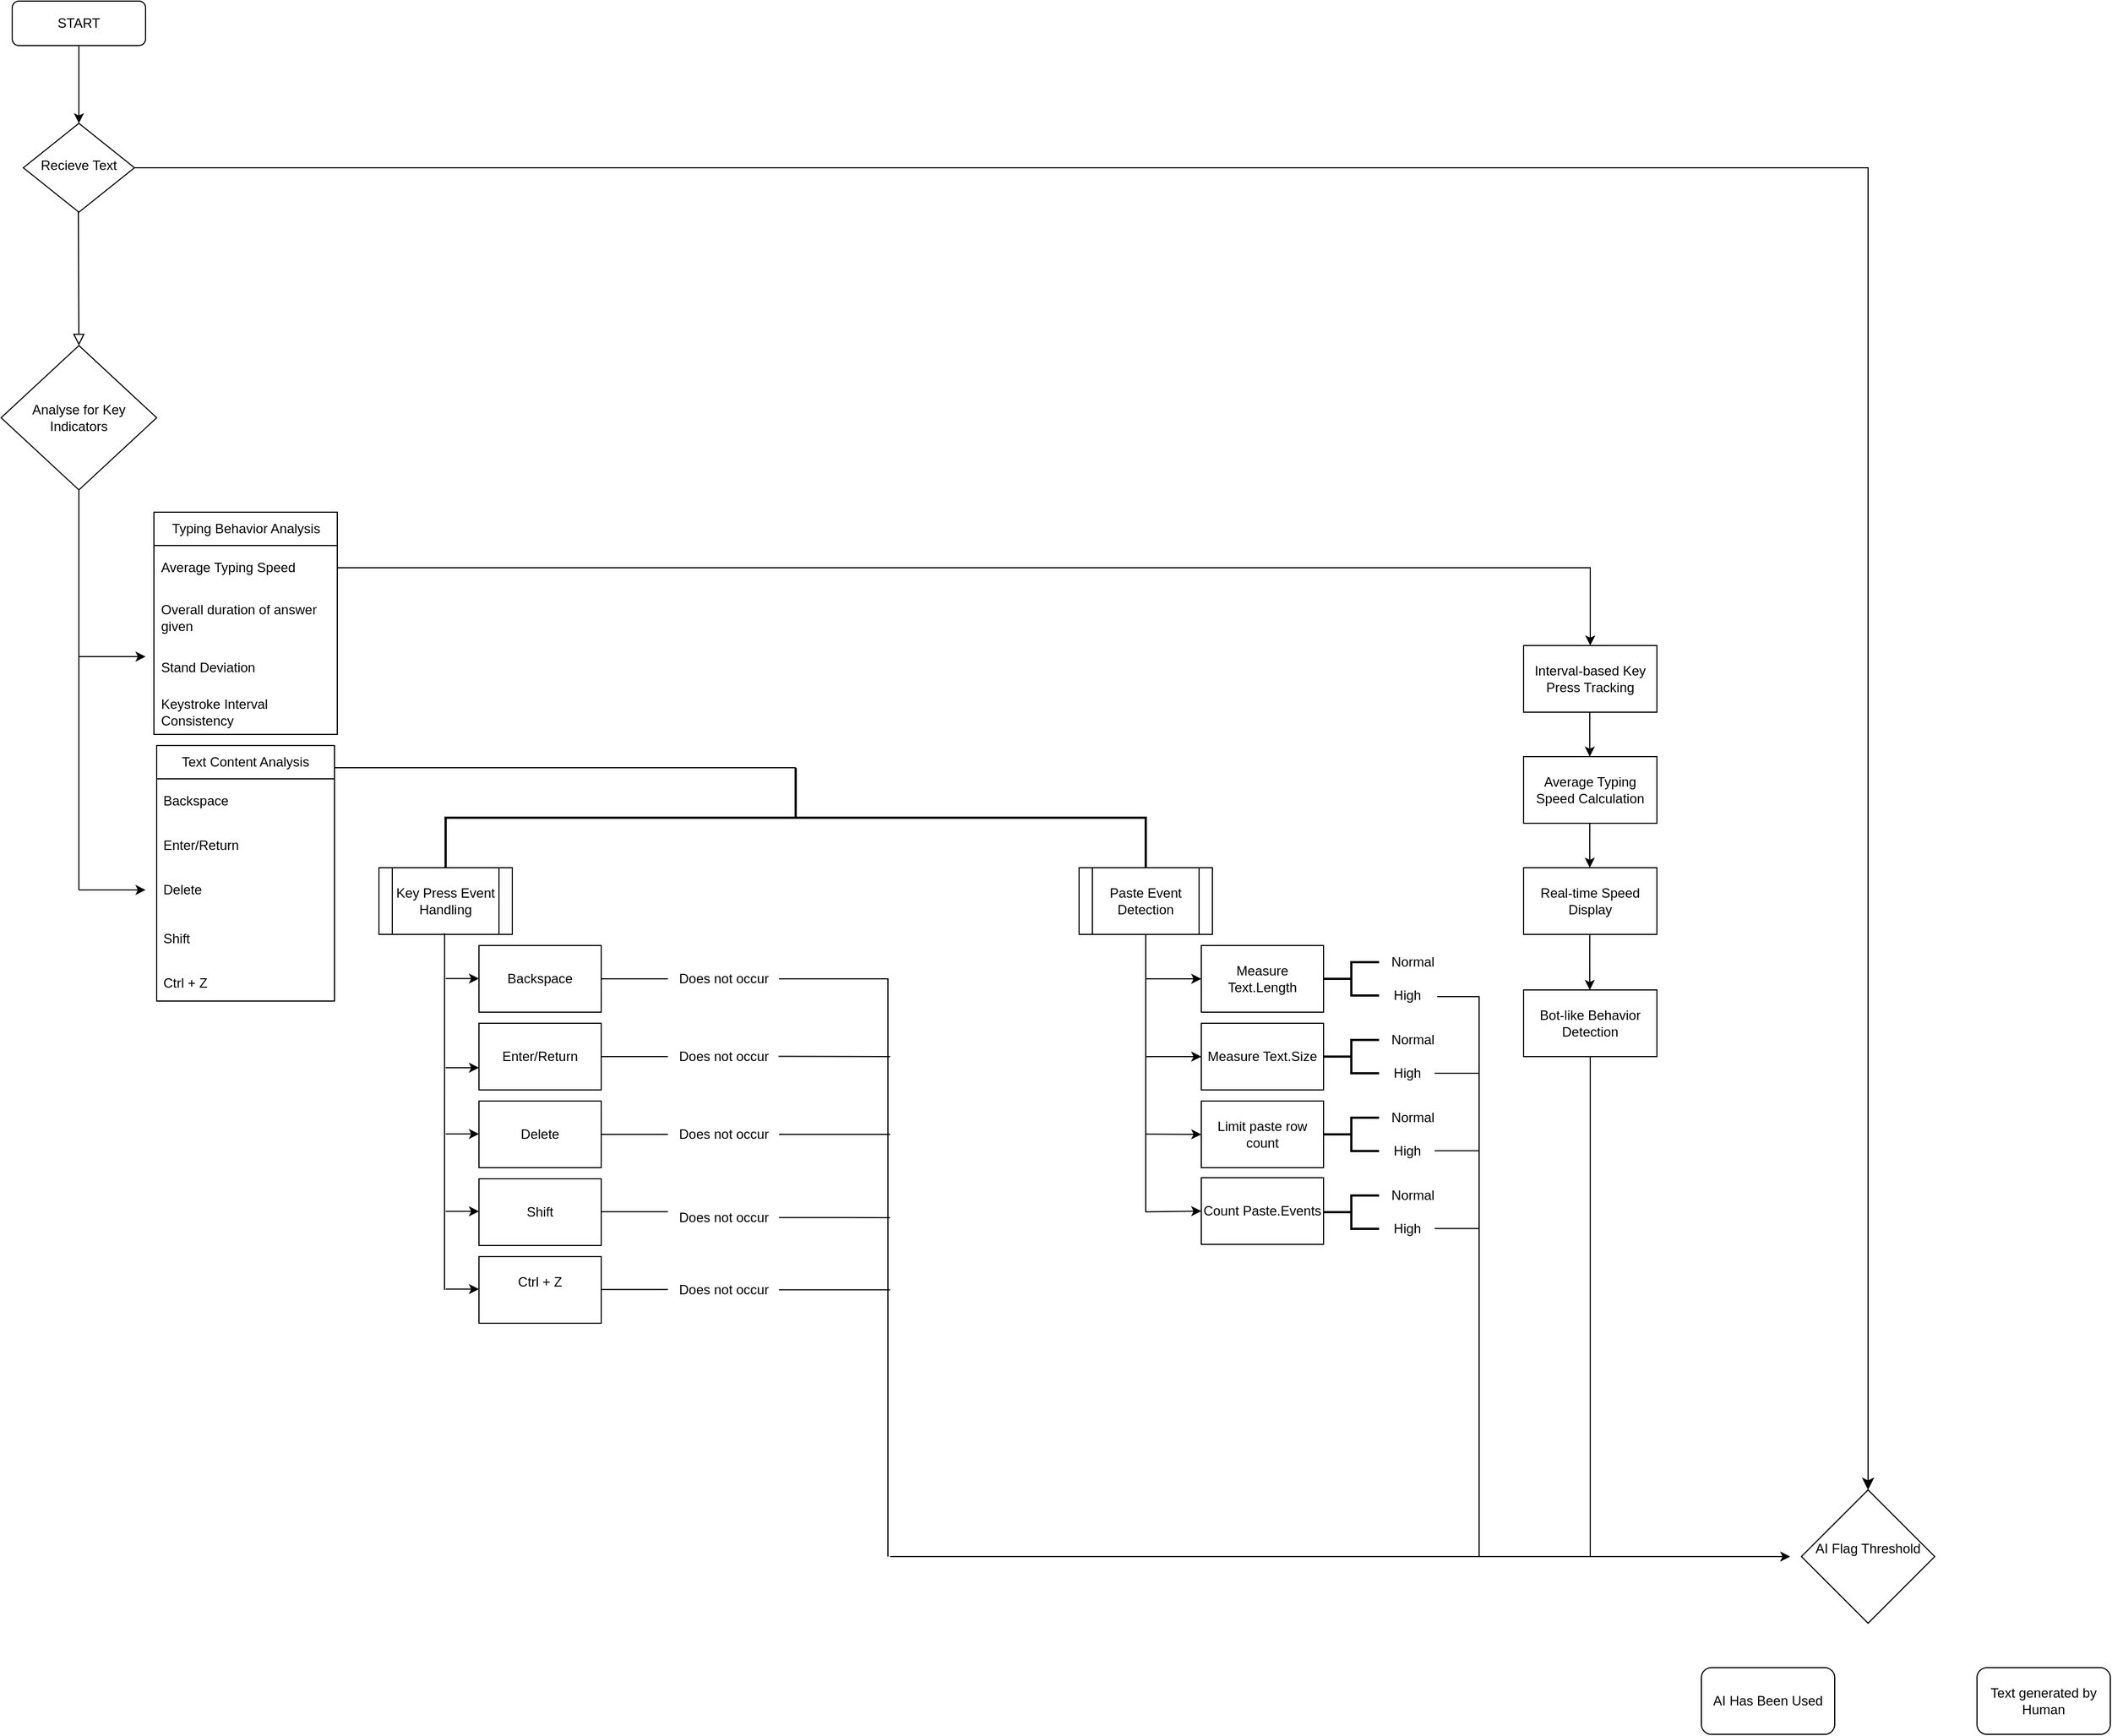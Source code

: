 <mxfile version="24.8.1">
  <diagram id="C5RBs43oDa-KdzZeNtuy" name="Page-1">
    <mxGraphModel dx="1666" dy="757" grid="1" gridSize="10" guides="1" tooltips="1" connect="1" arrows="1" fold="1" page="1" pageScale="1" pageWidth="827" pageHeight="1169" math="0" shadow="0">
      <root>
        <mxCell id="WIyWlLk6GJQsqaUBKTNV-0" />
        <mxCell id="WIyWlLk6GJQsqaUBKTNV-1" parent="WIyWlLk6GJQsqaUBKTNV-0" />
        <mxCell id="WIyWlLk6GJQsqaUBKTNV-2" value="" style="rounded=0;html=1;jettySize=auto;orthogonalLoop=1;fontSize=11;endArrow=block;endFill=0;endSize=8;strokeWidth=1;shadow=0;labelBackgroundColor=none;edgeStyle=orthogonalEdgeStyle;entryX=0.5;entryY=0;entryDx=0;entryDy=0;" parent="WIyWlLk6GJQsqaUBKTNV-1" target="qUJMt_EVvqmMXiAQpJi--38" edge="1">
          <mxGeometry relative="1" as="geometry">
            <mxPoint x="299.5" y="270" as="sourcePoint" />
            <mxPoint x="300" y="310" as="targetPoint" />
          </mxGeometry>
        </mxCell>
        <mxCell id="WIyWlLk6GJQsqaUBKTNV-3" value="START" style="rounded=1;whiteSpace=wrap;html=1;fontSize=12;glass=0;strokeWidth=1;shadow=0;" parent="WIyWlLk6GJQsqaUBKTNV-1" vertex="1">
          <mxGeometry x="240" y="80" width="120" height="40" as="geometry" />
        </mxCell>
        <mxCell id="qUJMt_EVvqmMXiAQpJi--6" value="Text Content Analysis" style="swimlane;fontStyle=0;childLayout=stackLayout;horizontal=1;startSize=30;horizontalStack=0;resizeParent=1;resizeParentMax=0;resizeLast=0;collapsible=1;marginBottom=0;whiteSpace=wrap;html=1;" parent="WIyWlLk6GJQsqaUBKTNV-1" vertex="1">
          <mxGeometry x="370" y="750" width="160" height="230" as="geometry">
            <mxRectangle x="340" y="230" width="140" height="30" as="alternateBounds" />
          </mxGeometry>
        </mxCell>
        <mxCell id="qUJMt_EVvqmMXiAQpJi--7" value="&lt;div&gt;Backspace&lt;/div&gt;" style="text;strokeColor=none;fillColor=none;align=left;verticalAlign=middle;spacingLeft=4;spacingRight=4;overflow=hidden;points=[[0,0.5],[1,0.5]];portConstraint=eastwest;rotatable=0;whiteSpace=wrap;html=1;" parent="qUJMt_EVvqmMXiAQpJi--6" vertex="1">
          <mxGeometry y="30" width="160" height="40" as="geometry" />
        </mxCell>
        <mxCell id="qUJMt_EVvqmMXiAQpJi--8" value="Enter/Return" style="text;strokeColor=none;fillColor=none;align=left;verticalAlign=middle;spacingLeft=4;spacingRight=4;overflow=hidden;points=[[0,0.5],[1,0.5]];portConstraint=eastwest;rotatable=0;whiteSpace=wrap;html=1;" parent="qUJMt_EVvqmMXiAQpJi--6" vertex="1">
          <mxGeometry y="70" width="160" height="40" as="geometry" />
        </mxCell>
        <mxCell id="qUJMt_EVvqmMXiAQpJi--9" value="Delete" style="text;strokeColor=none;fillColor=none;align=left;verticalAlign=middle;spacingLeft=4;spacingRight=4;overflow=hidden;points=[[0,0.5],[1,0.5]];portConstraint=eastwest;rotatable=0;whiteSpace=wrap;html=1;" parent="qUJMt_EVvqmMXiAQpJi--6" vertex="1">
          <mxGeometry y="110" width="160" height="40" as="geometry" />
        </mxCell>
        <mxCell id="qUJMt_EVvqmMXiAQpJi--16" value="&#xa;Shift&#xa;&#xa;" style="text;strokeColor=none;fillColor=none;align=left;verticalAlign=middle;spacingLeft=4;spacingRight=4;overflow=hidden;points=[[0,0.5],[1,0.5]];portConstraint=eastwest;rotatable=0;whiteSpace=wrap;html=1;" parent="qUJMt_EVvqmMXiAQpJi--6" vertex="1">
          <mxGeometry y="150" width="160" height="40" as="geometry" />
        </mxCell>
        <mxCell id="qUJMt_EVvqmMXiAQpJi--17" value="&lt;br&gt;Ctrl + Z&lt;div&gt;&lt;br/&gt;&lt;/div&gt;" style="text;strokeColor=none;fillColor=none;align=left;verticalAlign=middle;spacingLeft=4;spacingRight=4;overflow=hidden;points=[[0,0.5],[1,0.5]];portConstraint=eastwest;rotatable=0;whiteSpace=wrap;html=1;" parent="qUJMt_EVvqmMXiAQpJi--6" vertex="1">
          <mxGeometry y="190" width="160" height="40" as="geometry" />
        </mxCell>
        <mxCell id="qUJMt_EVvqmMXiAQpJi--22" value="Text generated by Human" style="rounded=1;whiteSpace=wrap;html=1;" parent="WIyWlLk6GJQsqaUBKTNV-1" vertex="1">
          <mxGeometry x="2008" y="1580" width="120" height="60" as="geometry" />
        </mxCell>
        <mxCell id="qUJMt_EVvqmMXiAQpJi--24" value="Typing Behavior Analysis" style="swimlane;fontStyle=0;childLayout=stackLayout;horizontal=1;startSize=30;horizontalStack=0;resizeParent=1;resizeParentMax=0;resizeLast=0;collapsible=1;marginBottom=0;whiteSpace=wrap;html=1;" parent="WIyWlLk6GJQsqaUBKTNV-1" vertex="1">
          <mxGeometry x="367.5" y="540" width="165" height="200" as="geometry">
            <mxRectangle x="400" y="360" width="170" height="30" as="alternateBounds" />
          </mxGeometry>
        </mxCell>
        <mxCell id="qUJMt_EVvqmMXiAQpJi--25" value="Average Typing Speed" style="text;strokeColor=none;fillColor=none;align=left;verticalAlign=middle;spacingLeft=4;spacingRight=4;overflow=hidden;points=[[0,0.5],[1,0.5]];portConstraint=eastwest;rotatable=0;whiteSpace=wrap;html=1;" parent="qUJMt_EVvqmMXiAQpJi--24" vertex="1">
          <mxGeometry y="30" width="165" height="40" as="geometry" />
        </mxCell>
        <mxCell id="qUJMt_EVvqmMXiAQpJi--26" value="Overall duration of answer given" style="text;strokeColor=none;fillColor=none;align=left;verticalAlign=middle;spacingLeft=4;spacingRight=4;overflow=hidden;points=[[0,0.5],[1,0.5]];portConstraint=eastwest;rotatable=0;whiteSpace=wrap;html=1;" parent="qUJMt_EVvqmMXiAQpJi--24" vertex="1">
          <mxGeometry y="70" width="165" height="50" as="geometry" />
        </mxCell>
        <mxCell id="qUJMt_EVvqmMXiAQpJi--46" value="Stand Deviation" style="text;strokeColor=none;fillColor=none;align=left;verticalAlign=middle;spacingLeft=4;spacingRight=4;overflow=hidden;points=[[0,0.5],[1,0.5]];portConstraint=eastwest;rotatable=0;whiteSpace=wrap;html=1;" parent="qUJMt_EVvqmMXiAQpJi--24" vertex="1">
          <mxGeometry y="120" width="165" height="40" as="geometry" />
        </mxCell>
        <mxCell id="qUJMt_EVvqmMXiAQpJi--27" value="Keystroke Interval Consistency" style="text;strokeColor=none;fillColor=none;align=left;verticalAlign=middle;spacingLeft=4;spacingRight=4;overflow=hidden;points=[[0,0.5],[1,0.5]];portConstraint=eastwest;rotatable=0;whiteSpace=wrap;html=1;" parent="qUJMt_EVvqmMXiAQpJi--24" vertex="1">
          <mxGeometry y="160" width="165" height="40" as="geometry" />
        </mxCell>
        <mxCell id="qUJMt_EVvqmMXiAQpJi--36" value="Recieve Text" style="rhombus;whiteSpace=wrap;html=1;shadow=0;fontFamily=Helvetica;fontSize=12;align=center;strokeWidth=1;spacing=6;spacingTop=-4;" parent="WIyWlLk6GJQsqaUBKTNV-1" vertex="1">
          <mxGeometry x="250" y="190" width="100" height="80" as="geometry" />
        </mxCell>
        <mxCell id="qUJMt_EVvqmMXiAQpJi--37" value="" style="endArrow=classic;html=1;rounded=0;entryX=0.5;entryY=0;entryDx=0;entryDy=0;" parent="WIyWlLk6GJQsqaUBKTNV-1" target="qUJMt_EVvqmMXiAQpJi--36" edge="1">
          <mxGeometry width="50" height="50" relative="1" as="geometry">
            <mxPoint x="300" y="120" as="sourcePoint" />
            <mxPoint x="300" y="150" as="targetPoint" />
          </mxGeometry>
        </mxCell>
        <mxCell id="qUJMt_EVvqmMXiAQpJi--38" value="Analyse for Key Indicators" style="rhombus;whiteSpace=wrap;html=1;" parent="WIyWlLk6GJQsqaUBKTNV-1" vertex="1">
          <mxGeometry x="230" y="390" width="140" height="130" as="geometry" />
        </mxCell>
        <mxCell id="qUJMt_EVvqmMXiAQpJi--43" value="AI Flag Threshold&lt;div&gt;&lt;br&gt;&lt;/div&gt;" style="rhombus;whiteSpace=wrap;html=1;" parent="WIyWlLk6GJQsqaUBKTNV-1" vertex="1">
          <mxGeometry x="1850" y="1420" width="120" height="120" as="geometry" />
        </mxCell>
        <mxCell id="qUJMt_EVvqmMXiAQpJi--47" value="" style="endArrow=none;html=1;rounded=0;" parent="WIyWlLk6GJQsqaUBKTNV-1" edge="1">
          <mxGeometry width="50" height="50" relative="1" as="geometry">
            <mxPoint x="300" y="880" as="sourcePoint" />
            <mxPoint x="300" y="520" as="targetPoint" />
          </mxGeometry>
        </mxCell>
        <mxCell id="qUJMt_EVvqmMXiAQpJi--48" value="" style="endArrow=classic;html=1;rounded=0;" parent="WIyWlLk6GJQsqaUBKTNV-1" edge="1">
          <mxGeometry width="50" height="50" relative="1" as="geometry">
            <mxPoint x="300" y="880" as="sourcePoint" />
            <mxPoint x="360" y="880" as="targetPoint" />
          </mxGeometry>
        </mxCell>
        <mxCell id="qUJMt_EVvqmMXiAQpJi--49" value="" style="endArrow=classic;html=1;rounded=0;" parent="WIyWlLk6GJQsqaUBKTNV-1" edge="1">
          <mxGeometry width="50" height="50" relative="1" as="geometry">
            <mxPoint x="300" y="670" as="sourcePoint" />
            <mxPoint x="360" y="670" as="targetPoint" />
          </mxGeometry>
        </mxCell>
        <mxCell id="qUJMt_EVvqmMXiAQpJi--50" value="" style="endArrow=classic;html=1;rounded=0;exitX=1;exitY=0.5;exitDx=0;exitDy=0;" parent="WIyWlLk6GJQsqaUBKTNV-1" source="qUJMt_EVvqmMXiAQpJi--25" edge="1">
          <mxGeometry width="50" height="50" relative="1" as="geometry">
            <mxPoint x="570" y="590" as="sourcePoint" />
            <mxPoint x="1660" y="660" as="targetPoint" />
            <Array as="points">
              <mxPoint x="1660" y="590" />
            </Array>
          </mxGeometry>
        </mxCell>
        <mxCell id="qUJMt_EVvqmMXiAQpJi--52" value="Interval-based Key Press Tracking" style="rounded=0;whiteSpace=wrap;html=1;" parent="WIyWlLk6GJQsqaUBKTNV-1" vertex="1">
          <mxGeometry x="1600" y="660" width="120" height="60" as="geometry" />
        </mxCell>
        <mxCell id="qUJMt_EVvqmMXiAQpJi--53" value="" style="endArrow=classic;html=1;rounded=0;" parent="WIyWlLk6GJQsqaUBKTNV-1" edge="1">
          <mxGeometry width="50" height="50" relative="1" as="geometry">
            <mxPoint x="1659.58" y="720" as="sourcePoint" />
            <mxPoint x="1659.58" y="760" as="targetPoint" />
          </mxGeometry>
        </mxCell>
        <mxCell id="qUJMt_EVvqmMXiAQpJi--54" value="Average Typing Speed Calculation" style="rounded=0;whiteSpace=wrap;html=1;" parent="WIyWlLk6GJQsqaUBKTNV-1" vertex="1">
          <mxGeometry x="1600" y="760" width="120" height="60" as="geometry" />
        </mxCell>
        <mxCell id="qUJMt_EVvqmMXiAQpJi--56" value="" style="endArrow=classic;html=1;rounded=0;" parent="WIyWlLk6GJQsqaUBKTNV-1" edge="1">
          <mxGeometry width="50" height="50" relative="1" as="geometry">
            <mxPoint x="1659.58" y="820" as="sourcePoint" />
            <mxPoint x="1659.58" y="860" as="targetPoint" />
          </mxGeometry>
        </mxCell>
        <mxCell id="qUJMt_EVvqmMXiAQpJi--57" value="Real-time Speed Display" style="rounded=0;whiteSpace=wrap;html=1;" parent="WIyWlLk6GJQsqaUBKTNV-1" vertex="1">
          <mxGeometry x="1600" y="860" width="120" height="60" as="geometry" />
        </mxCell>
        <mxCell id="qUJMt_EVvqmMXiAQpJi--61" value="" style="endArrow=classic;html=1;rounded=0;" parent="WIyWlLk6GJQsqaUBKTNV-1" edge="1">
          <mxGeometry width="50" height="50" relative="1" as="geometry">
            <mxPoint x="1659.58" y="920" as="sourcePoint" />
            <mxPoint x="1659.58" y="970" as="targetPoint" />
          </mxGeometry>
        </mxCell>
        <mxCell id="qUJMt_EVvqmMXiAQpJi--62" value="Bot-like Behavior Detection" style="rounded=0;whiteSpace=wrap;html=1;" parent="WIyWlLk6GJQsqaUBKTNV-1" vertex="1">
          <mxGeometry x="1600" y="970" width="120" height="60" as="geometry" />
        </mxCell>
        <mxCell id="qUJMt_EVvqmMXiAQpJi--67" value="" style="strokeWidth=2;html=1;shape=mxgraph.flowchart.annotation_2;align=left;labelPosition=right;pointerEvents=1;direction=south;" parent="WIyWlLk6GJQsqaUBKTNV-1" vertex="1">
          <mxGeometry x="630" y="770" width="630" height="90" as="geometry" />
        </mxCell>
        <mxCell id="qUJMt_EVvqmMXiAQpJi--68" value="" style="endArrow=none;html=1;rounded=0;entryX=0;entryY=0.5;entryDx=0;entryDy=0;entryPerimeter=0;" parent="WIyWlLk6GJQsqaUBKTNV-1" target="qUJMt_EVvqmMXiAQpJi--67" edge="1">
          <mxGeometry width="50" height="50" relative="1" as="geometry">
            <mxPoint x="530" y="770" as="sourcePoint" />
            <mxPoint x="800" y="770" as="targetPoint" />
            <Array as="points" />
          </mxGeometry>
        </mxCell>
        <mxCell id="qUJMt_EVvqmMXiAQpJi--79" value="Paste Event Detection" style="shape=process;whiteSpace=wrap;html=1;backgroundOutline=1;" parent="WIyWlLk6GJQsqaUBKTNV-1" vertex="1">
          <mxGeometry x="1200" y="860" width="120" height="60" as="geometry" />
        </mxCell>
        <mxCell id="qUJMt_EVvqmMXiAQpJi--80" value="Key Press Event Handling" style="shape=process;whiteSpace=wrap;html=1;backgroundOutline=1;" parent="WIyWlLk6GJQsqaUBKTNV-1" vertex="1">
          <mxGeometry x="570" y="860" width="120" height="60" as="geometry" />
        </mxCell>
        <mxCell id="qUJMt_EVvqmMXiAQpJi--90" value="" style="endArrow=none;html=1;rounded=0;" parent="WIyWlLk6GJQsqaUBKTNV-1" edge="1">
          <mxGeometry width="50" height="50" relative="1" as="geometry">
            <mxPoint x="1260" y="1170" as="sourcePoint" />
            <mxPoint x="1260" y="920" as="targetPoint" />
          </mxGeometry>
        </mxCell>
        <mxCell id="qUJMt_EVvqmMXiAQpJi--91" value="" style="endArrow=classic;html=1;rounded=0;entryX=0;entryY=0.5;entryDx=0;entryDy=0;" parent="WIyWlLk6GJQsqaUBKTNV-1" target="qUJMt_EVvqmMXiAQpJi--101" edge="1">
          <mxGeometry width="50" height="50" relative="1" as="geometry">
            <mxPoint x="1260" y="960" as="sourcePoint" />
            <mxPoint x="1290" y="960.0" as="targetPoint" />
          </mxGeometry>
        </mxCell>
        <mxCell id="qUJMt_EVvqmMXiAQpJi--92" value="" style="endArrow=classic;html=1;rounded=0;entryX=0;entryY=0.5;entryDx=0;entryDy=0;" parent="WIyWlLk6GJQsqaUBKTNV-1" target="qUJMt_EVvqmMXiAQpJi--102" edge="1">
          <mxGeometry width="50" height="50" relative="1" as="geometry">
            <mxPoint x="1260" y="1030" as="sourcePoint" />
            <mxPoint x="1290" y="1030" as="targetPoint" />
          </mxGeometry>
        </mxCell>
        <mxCell id="qUJMt_EVvqmMXiAQpJi--94" value="" style="endArrow=classic;html=1;rounded=0;entryX=0;entryY=0.5;entryDx=0;entryDy=0;" parent="WIyWlLk6GJQsqaUBKTNV-1" target="qUJMt_EVvqmMXiAQpJi--104" edge="1">
          <mxGeometry width="50" height="50" relative="1" as="geometry">
            <mxPoint x="1260" y="1169.69" as="sourcePoint" />
            <mxPoint x="1290" y="1169.69" as="targetPoint" />
          </mxGeometry>
        </mxCell>
        <mxCell id="qUJMt_EVvqmMXiAQpJi--101" value="Measure Text.Length" style="rounded=0;whiteSpace=wrap;html=1;" parent="WIyWlLk6GJQsqaUBKTNV-1" vertex="1">
          <mxGeometry x="1310" y="930" width="110" height="60" as="geometry" />
        </mxCell>
        <mxCell id="qUJMt_EVvqmMXiAQpJi--102" value="Measure Text.Size" style="rounded=0;whiteSpace=wrap;html=1;" parent="WIyWlLk6GJQsqaUBKTNV-1" vertex="1">
          <mxGeometry x="1310" y="1000" width="110" height="60" as="geometry" />
        </mxCell>
        <mxCell id="qUJMt_EVvqmMXiAQpJi--103" value="Limit paste row count" style="rounded=0;whiteSpace=wrap;html=1;" parent="WIyWlLk6GJQsqaUBKTNV-1" vertex="1">
          <mxGeometry x="1310" y="1070" width="110" height="60" as="geometry" />
        </mxCell>
        <mxCell id="qUJMt_EVvqmMXiAQpJi--104" value="Count Paste.Events" style="rounded=0;whiteSpace=wrap;html=1;" parent="WIyWlLk6GJQsqaUBKTNV-1" vertex="1">
          <mxGeometry x="1310" y="1139" width="110" height="60" as="geometry" />
        </mxCell>
        <mxCell id="qUJMt_EVvqmMXiAQpJi--106" value="&lt;span style=&quot;text-align: left;&quot;&gt;Enter/Return&lt;/span&gt;" style="rounded=0;whiteSpace=wrap;html=1;" parent="WIyWlLk6GJQsqaUBKTNV-1" vertex="1">
          <mxGeometry x="660" y="1000" width="110" height="60" as="geometry" />
        </mxCell>
        <mxCell id="qUJMt_EVvqmMXiAQpJi--107" value="&lt;span style=&quot;text-align: left;&quot;&gt;Backspace&lt;/span&gt;" style="rounded=0;whiteSpace=wrap;html=1;" parent="WIyWlLk6GJQsqaUBKTNV-1" vertex="1">
          <mxGeometry x="660" y="930" width="110" height="60" as="geometry" />
        </mxCell>
        <mxCell id="qUJMt_EVvqmMXiAQpJi--108" value="&lt;span style=&quot;text-align: left;&quot;&gt;Shift&lt;/span&gt;" style="rounded=0;whiteSpace=wrap;html=1;" parent="WIyWlLk6GJQsqaUBKTNV-1" vertex="1">
          <mxGeometry x="660" y="1140" width="110" height="60" as="geometry" />
        </mxCell>
        <mxCell id="qUJMt_EVvqmMXiAQpJi--109" value="&lt;span style=&quot;text-align: left;&quot;&gt;Delete&lt;/span&gt;" style="rounded=0;whiteSpace=wrap;html=1;" parent="WIyWlLk6GJQsqaUBKTNV-1" vertex="1">
          <mxGeometry x="660" y="1070" width="110" height="60" as="geometry" />
        </mxCell>
        <mxCell id="qUJMt_EVvqmMXiAQpJi--110" value="" style="endArrow=classic;html=1;rounded=0;entryX=0;entryY=0.5;entryDx=0;entryDy=0;" parent="WIyWlLk6GJQsqaUBKTNV-1" edge="1">
          <mxGeometry width="50" height="50" relative="1" as="geometry">
            <mxPoint x="630" y="959.75" as="sourcePoint" />
            <mxPoint x="660" y="959.75" as="targetPoint" />
          </mxGeometry>
        </mxCell>
        <mxCell id="qUJMt_EVvqmMXiAQpJi--111" value="Ctrl + Z&lt;div&gt;&lt;br style=&quot;text-align: left;&quot;&gt;&lt;/div&gt;" style="rounded=0;whiteSpace=wrap;html=1;" parent="WIyWlLk6GJQsqaUBKTNV-1" vertex="1">
          <mxGeometry x="660" y="1210" width="110" height="60" as="geometry" />
        </mxCell>
        <mxCell id="qUJMt_EVvqmMXiAQpJi--113" value="" style="strokeWidth=2;html=1;shape=mxgraph.flowchart.annotation_2;align=left;labelPosition=right;pointerEvents=1;" parent="WIyWlLk6GJQsqaUBKTNV-1" vertex="1">
          <mxGeometry x="1420" y="945" width="50" height="30" as="geometry" />
        </mxCell>
        <mxCell id="qUJMt_EVvqmMXiAQpJi--115" value="Normal" style="text;html=1;align=center;verticalAlign=middle;resizable=0;points=[];autosize=1;strokeColor=none;fillColor=none;" parent="WIyWlLk6GJQsqaUBKTNV-1" vertex="1">
          <mxGeometry x="1470" y="930" width="60" height="30" as="geometry" />
        </mxCell>
        <mxCell id="qUJMt_EVvqmMXiAQpJi--117" value="" style="endArrow=none;html=1;rounded=0;exitX=1.044;exitY=0.535;exitDx=0;exitDy=0;exitPerimeter=0;" parent="WIyWlLk6GJQsqaUBKTNV-1" source="qUJMt_EVvqmMXiAQpJi--128" edge="1">
          <mxGeometry width="50" height="50" relative="1" as="geometry">
            <mxPoint x="1510" y="976.25" as="sourcePoint" />
            <mxPoint x="1560" y="1480" as="targetPoint" />
            <Array as="points">
              <mxPoint x="1560" y="976" />
            </Array>
          </mxGeometry>
        </mxCell>
        <mxCell id="qUJMt_EVvqmMXiAQpJi--128" value="High" style="text;html=1;align=center;verticalAlign=middle;resizable=0;points=[];autosize=1;strokeColor=none;fillColor=none;" parent="WIyWlLk6GJQsqaUBKTNV-1" vertex="1">
          <mxGeometry x="1470" y="960" width="50" height="30" as="geometry" />
        </mxCell>
        <mxCell id="qUJMt_EVvqmMXiAQpJi--133" value="" style="endArrow=none;html=1;rounded=0;" parent="WIyWlLk6GJQsqaUBKTNV-1" edge="1">
          <mxGeometry width="50" height="50" relative="1" as="geometry">
            <mxPoint x="629" y="1240" as="sourcePoint" />
            <mxPoint x="629.09" y="919" as="targetPoint" />
          </mxGeometry>
        </mxCell>
        <mxCell id="qUJMt_EVvqmMXiAQpJi--134" value="" style="endArrow=classic;html=1;rounded=0;entryX=0;entryY=0.5;entryDx=0;entryDy=0;" parent="WIyWlLk6GJQsqaUBKTNV-1" edge="1">
          <mxGeometry width="50" height="50" relative="1" as="geometry">
            <mxPoint x="630" y="1239.26" as="sourcePoint" />
            <mxPoint x="660" y="1239.26" as="targetPoint" />
          </mxGeometry>
        </mxCell>
        <mxCell id="qUJMt_EVvqmMXiAQpJi--135" value="" style="endArrow=classic;html=1;rounded=0;entryX=0;entryY=0.5;entryDx=0;entryDy=0;" parent="WIyWlLk6GJQsqaUBKTNV-1" edge="1">
          <mxGeometry width="50" height="50" relative="1" as="geometry">
            <mxPoint x="630" y="1169.26" as="sourcePoint" />
            <mxPoint x="660" y="1169.26" as="targetPoint" />
          </mxGeometry>
        </mxCell>
        <mxCell id="qUJMt_EVvqmMXiAQpJi--136" value="" style="endArrow=classic;html=1;rounded=0;entryX=0;entryY=0.5;entryDx=0;entryDy=0;" parent="WIyWlLk6GJQsqaUBKTNV-1" edge="1">
          <mxGeometry width="50" height="50" relative="1" as="geometry">
            <mxPoint x="630" y="1040" as="sourcePoint" />
            <mxPoint x="660" y="1040.0" as="targetPoint" />
          </mxGeometry>
        </mxCell>
        <mxCell id="qUJMt_EVvqmMXiAQpJi--139" value="" style="endArrow=classic;html=1;rounded=0;entryX=0;entryY=0.5;entryDx=0;entryDy=0;" parent="WIyWlLk6GJQsqaUBKTNV-1" edge="1">
          <mxGeometry width="50" height="50" relative="1" as="geometry">
            <mxPoint x="630" y="1099.63" as="sourcePoint" />
            <mxPoint x="660" y="1099.63" as="targetPoint" />
          </mxGeometry>
        </mxCell>
        <mxCell id="qUJMt_EVvqmMXiAQpJi--141" value="" style="endArrow=classic;html=1;rounded=0;entryX=0;entryY=0.5;entryDx=0;entryDy=0;" parent="WIyWlLk6GJQsqaUBKTNV-1" target="qUJMt_EVvqmMXiAQpJi--103" edge="1">
          <mxGeometry width="50" height="50" relative="1" as="geometry">
            <mxPoint x="1260" y="1099.69" as="sourcePoint" />
            <mxPoint x="1300" y="1100" as="targetPoint" />
          </mxGeometry>
        </mxCell>
        <mxCell id="qUJMt_EVvqmMXiAQpJi--142" value="" style="strokeWidth=2;html=1;shape=mxgraph.flowchart.annotation_2;align=left;labelPosition=right;pointerEvents=1;" parent="WIyWlLk6GJQsqaUBKTNV-1" vertex="1">
          <mxGeometry x="1420" y="1015" width="50" height="30" as="geometry" />
        </mxCell>
        <mxCell id="qUJMt_EVvqmMXiAQpJi--143" value="" style="strokeWidth=2;html=1;shape=mxgraph.flowchart.annotation_2;align=left;labelPosition=right;pointerEvents=1;" parent="WIyWlLk6GJQsqaUBKTNV-1" vertex="1">
          <mxGeometry x="1420" y="1085" width="50" height="30" as="geometry" />
        </mxCell>
        <mxCell id="qUJMt_EVvqmMXiAQpJi--144" value="" style="strokeWidth=2;html=1;shape=mxgraph.flowchart.annotation_2;align=left;labelPosition=right;pointerEvents=1;" parent="WIyWlLk6GJQsqaUBKTNV-1" vertex="1">
          <mxGeometry x="1420" y="1155" width="50" height="30" as="geometry" />
        </mxCell>
        <mxCell id="qUJMt_EVvqmMXiAQpJi--145" value="Normal" style="text;html=1;align=center;verticalAlign=middle;resizable=0;points=[];autosize=1;strokeColor=none;fillColor=none;" parent="WIyWlLk6GJQsqaUBKTNV-1" vertex="1">
          <mxGeometry x="1470" y="1140" width="60" height="30" as="geometry" />
        </mxCell>
        <mxCell id="qUJMt_EVvqmMXiAQpJi--146" value="Normal" style="text;html=1;align=center;verticalAlign=middle;resizable=0;points=[];autosize=1;strokeColor=none;fillColor=none;" parent="WIyWlLk6GJQsqaUBKTNV-1" vertex="1">
          <mxGeometry x="1470" y="1070" width="60" height="30" as="geometry" />
        </mxCell>
        <mxCell id="qUJMt_EVvqmMXiAQpJi--147" value="Normal" style="text;html=1;align=center;verticalAlign=middle;resizable=0;points=[];autosize=1;strokeColor=none;fillColor=none;" parent="WIyWlLk6GJQsqaUBKTNV-1" vertex="1">
          <mxGeometry x="1470" y="1000" width="60" height="30" as="geometry" />
        </mxCell>
        <mxCell id="qUJMt_EVvqmMXiAQpJi--148" value="High" style="text;html=1;align=center;verticalAlign=middle;resizable=0;points=[];autosize=1;strokeColor=none;fillColor=none;" parent="WIyWlLk6GJQsqaUBKTNV-1" vertex="1">
          <mxGeometry x="1470" y="1030" width="50" height="30" as="geometry" />
        </mxCell>
        <mxCell id="qUJMt_EVvqmMXiAQpJi--149" value="High" style="text;html=1;align=center;verticalAlign=middle;resizable=0;points=[];autosize=1;strokeColor=none;fillColor=none;" parent="WIyWlLk6GJQsqaUBKTNV-1" vertex="1">
          <mxGeometry x="1470" y="1100" width="50" height="30" as="geometry" />
        </mxCell>
        <mxCell id="qUJMt_EVvqmMXiAQpJi--150" value="High" style="text;html=1;align=center;verticalAlign=middle;resizable=0;points=[];autosize=1;strokeColor=none;fillColor=none;" parent="WIyWlLk6GJQsqaUBKTNV-1" vertex="1">
          <mxGeometry x="1470" y="1170" width="50" height="30" as="geometry" />
        </mxCell>
        <mxCell id="qUJMt_EVvqmMXiAQpJi--152" value="" style="endArrow=none;html=1;rounded=0;" parent="WIyWlLk6GJQsqaUBKTNV-1" edge="1">
          <mxGeometry width="50" height="50" relative="1" as="geometry">
            <mxPoint x="1520" y="1045" as="sourcePoint" />
            <mxPoint x="1560" y="1045" as="targetPoint" />
          </mxGeometry>
        </mxCell>
        <mxCell id="qUJMt_EVvqmMXiAQpJi--153" value="" style="endArrow=none;html=1;rounded=0;" parent="WIyWlLk6GJQsqaUBKTNV-1" edge="1">
          <mxGeometry width="50" height="50" relative="1" as="geometry">
            <mxPoint x="1520" y="1114.79" as="sourcePoint" />
            <mxPoint x="1560" y="1114.79" as="targetPoint" />
          </mxGeometry>
        </mxCell>
        <mxCell id="qUJMt_EVvqmMXiAQpJi--154" value="" style="endArrow=none;html=1;rounded=0;" parent="WIyWlLk6GJQsqaUBKTNV-1" edge="1">
          <mxGeometry width="50" height="50" relative="1" as="geometry">
            <mxPoint x="1520" y="1184.79" as="sourcePoint" />
            <mxPoint x="1560" y="1184.79" as="targetPoint" />
          </mxGeometry>
        </mxCell>
        <mxCell id="qUJMt_EVvqmMXiAQpJi--157" value="" style="endArrow=none;html=1;rounded=0;" parent="WIyWlLk6GJQsqaUBKTNV-1" edge="1">
          <mxGeometry width="50" height="50" relative="1" as="geometry">
            <mxPoint x="770" y="960" as="sourcePoint" />
            <mxPoint x="830" y="960" as="targetPoint" />
          </mxGeometry>
        </mxCell>
        <mxCell id="qUJMt_EVvqmMXiAQpJi--158" value="Does not occur" style="text;html=1;align=center;verticalAlign=middle;resizable=0;points=[];autosize=1;strokeColor=none;fillColor=none;" parent="WIyWlLk6GJQsqaUBKTNV-1" vertex="1">
          <mxGeometry x="830" y="945" width="100" height="30" as="geometry" />
        </mxCell>
        <mxCell id="qUJMt_EVvqmMXiAQpJi--160" value="" style="endArrow=none;html=1;rounded=0;" parent="WIyWlLk6GJQsqaUBKTNV-1" edge="1">
          <mxGeometry width="50" height="50" relative="1" as="geometry">
            <mxPoint x="770" y="1030" as="sourcePoint" />
            <mxPoint x="830" y="1030" as="targetPoint" />
          </mxGeometry>
        </mxCell>
        <mxCell id="qUJMt_EVvqmMXiAQpJi--161" value="" style="endArrow=none;html=1;rounded=0;" parent="WIyWlLk6GJQsqaUBKTNV-1" edge="1">
          <mxGeometry width="50" height="50" relative="1" as="geometry">
            <mxPoint x="770" y="1169.64" as="sourcePoint" />
            <mxPoint x="830" y="1169.64" as="targetPoint" />
          </mxGeometry>
        </mxCell>
        <mxCell id="qUJMt_EVvqmMXiAQpJi--162" value="" style="endArrow=none;html=1;rounded=0;" parent="WIyWlLk6GJQsqaUBKTNV-1" edge="1">
          <mxGeometry width="50" height="50" relative="1" as="geometry">
            <mxPoint x="770" y="1239.64" as="sourcePoint" />
            <mxPoint x="830" y="1239.64" as="targetPoint" />
          </mxGeometry>
        </mxCell>
        <mxCell id="qUJMt_EVvqmMXiAQpJi--163" value="" style="endArrow=none;html=1;rounded=0;" parent="WIyWlLk6GJQsqaUBKTNV-1" edge="1">
          <mxGeometry width="50" height="50" relative="1" as="geometry">
            <mxPoint x="770" y="1100" as="sourcePoint" />
            <mxPoint x="830" y="1100" as="targetPoint" />
          </mxGeometry>
        </mxCell>
        <mxCell id="qUJMt_EVvqmMXiAQpJi--164" value="Does not occur" style="text;html=1;align=center;verticalAlign=middle;resizable=0;points=[];autosize=1;strokeColor=none;fillColor=none;" parent="WIyWlLk6GJQsqaUBKTNV-1" vertex="1">
          <mxGeometry x="830" y="1085" width="100" height="30" as="geometry" />
        </mxCell>
        <mxCell id="qUJMt_EVvqmMXiAQpJi--165" value="Does not occur" style="text;html=1;align=center;verticalAlign=middle;resizable=0;points=[];autosize=1;strokeColor=none;fillColor=none;" parent="WIyWlLk6GJQsqaUBKTNV-1" vertex="1">
          <mxGeometry x="830" y="1225" width="100" height="30" as="geometry" />
        </mxCell>
        <mxCell id="qUJMt_EVvqmMXiAQpJi--166" value="Does not occur" style="text;html=1;align=center;verticalAlign=middle;resizable=0;points=[];autosize=1;strokeColor=none;fillColor=none;" parent="WIyWlLk6GJQsqaUBKTNV-1" vertex="1">
          <mxGeometry x="830" y="1160" width="100" height="30" as="geometry" />
        </mxCell>
        <mxCell id="qUJMt_EVvqmMXiAQpJi--167" value="Does not occur" style="text;html=1;align=center;verticalAlign=middle;resizable=0;points=[];autosize=1;strokeColor=none;fillColor=none;" parent="WIyWlLk6GJQsqaUBKTNV-1" vertex="1">
          <mxGeometry x="830" y="1015" width="100" height="30" as="geometry" />
        </mxCell>
        <mxCell id="qUJMt_EVvqmMXiAQpJi--168" value="" style="endArrow=none;html=1;rounded=0;" parent="WIyWlLk6GJQsqaUBKTNV-1" edge="1">
          <mxGeometry width="50" height="50" relative="1" as="geometry">
            <mxPoint x="930" y="960" as="sourcePoint" />
            <mxPoint x="1010" y="960" as="targetPoint" />
          </mxGeometry>
        </mxCell>
        <mxCell id="qUJMt_EVvqmMXiAQpJi--169" value="" style="endArrow=none;html=1;rounded=0;exitX=1.044;exitY=0.535;exitDx=0;exitDy=0;exitPerimeter=0;" parent="WIyWlLk6GJQsqaUBKTNV-1" edge="1">
          <mxGeometry width="50" height="50" relative="1" as="geometry">
            <mxPoint x="990" y="960" as="sourcePoint" />
            <mxPoint x="1028" y="1480" as="targetPoint" />
            <Array as="points">
              <mxPoint x="1028" y="960" />
            </Array>
          </mxGeometry>
        </mxCell>
        <mxCell id="qUJMt_EVvqmMXiAQpJi--171" value="" style="endArrow=none;html=1;rounded=0;exitX=0.996;exitY=0.49;exitDx=0;exitDy=0;exitPerimeter=0;" parent="WIyWlLk6GJQsqaUBKTNV-1" source="qUJMt_EVvqmMXiAQpJi--167" edge="1">
          <mxGeometry width="50" height="50" relative="1" as="geometry">
            <mxPoint x="940" y="1030" as="sourcePoint" />
            <mxPoint x="1030" y="1030" as="targetPoint" />
          </mxGeometry>
        </mxCell>
        <mxCell id="qUJMt_EVvqmMXiAQpJi--172" value="" style="endArrow=none;html=1;rounded=0;exitX=0.996;exitY=0.49;exitDx=0;exitDy=0;exitPerimeter=0;" parent="WIyWlLk6GJQsqaUBKTNV-1" edge="1">
          <mxGeometry width="50" height="50" relative="1" as="geometry">
            <mxPoint x="930" y="1239.83" as="sourcePoint" />
            <mxPoint x="1030" y="1239.83" as="targetPoint" />
          </mxGeometry>
        </mxCell>
        <mxCell id="qUJMt_EVvqmMXiAQpJi--173" value="" style="endArrow=none;html=1;rounded=0;exitX=0.996;exitY=0.49;exitDx=0;exitDy=0;exitPerimeter=0;" parent="WIyWlLk6GJQsqaUBKTNV-1" edge="1">
          <mxGeometry width="50" height="50" relative="1" as="geometry">
            <mxPoint x="930" y="1174.83" as="sourcePoint" />
            <mxPoint x="1030" y="1175" as="targetPoint" />
          </mxGeometry>
        </mxCell>
        <mxCell id="qUJMt_EVvqmMXiAQpJi--174" value="" style="endArrow=none;html=1;rounded=0;exitX=0.996;exitY=0.49;exitDx=0;exitDy=0;exitPerimeter=0;" parent="WIyWlLk6GJQsqaUBKTNV-1" edge="1">
          <mxGeometry width="50" height="50" relative="1" as="geometry">
            <mxPoint x="930" y="1100" as="sourcePoint" />
            <mxPoint x="1030" y="1100" as="targetPoint" />
          </mxGeometry>
        </mxCell>
        <mxCell id="qUJMt_EVvqmMXiAQpJi--175" value="" style="edgeStyle=segmentEdgeStyle;endArrow=classic;html=1;curved=0;rounded=0;endSize=8;startSize=8;exitX=1;exitY=0.5;exitDx=0;exitDy=0;entryX=0.5;entryY=0;entryDx=0;entryDy=0;" parent="WIyWlLk6GJQsqaUBKTNV-1" source="qUJMt_EVvqmMXiAQpJi--36" target="qUJMt_EVvqmMXiAQpJi--43" edge="1">
          <mxGeometry width="50" height="50" relative="1" as="geometry">
            <mxPoint x="350" y="230" as="sourcePoint" />
            <mxPoint x="1910" y="1390" as="targetPoint" />
            <Array as="points">
              <mxPoint x="1910" y="230" />
            </Array>
          </mxGeometry>
        </mxCell>
        <mxCell id="qUJMt_EVvqmMXiAQpJi--176" value="AI Has Been Used" style="rounded=1;whiteSpace=wrap;html=1;" parent="WIyWlLk6GJQsqaUBKTNV-1" vertex="1">
          <mxGeometry x="1760" y="1580" width="120" height="60" as="geometry" />
        </mxCell>
        <mxCell id="qUJMt_EVvqmMXiAQpJi--177" value="" style="endArrow=none;html=1;rounded=0;" parent="WIyWlLk6GJQsqaUBKTNV-1" edge="1">
          <mxGeometry width="50" height="50" relative="1" as="geometry">
            <mxPoint x="1660" y="1030" as="sourcePoint" />
            <mxPoint x="1660" y="1480" as="targetPoint" />
          </mxGeometry>
        </mxCell>
        <mxCell id="qUJMt_EVvqmMXiAQpJi--178" value="" style="endArrow=classic;html=1;rounded=0;" parent="WIyWlLk6GJQsqaUBKTNV-1" edge="1">
          <mxGeometry width="50" height="50" relative="1" as="geometry">
            <mxPoint x="1030" y="1480" as="sourcePoint" />
            <mxPoint x="1840" y="1480" as="targetPoint" />
          </mxGeometry>
        </mxCell>
      </root>
    </mxGraphModel>
  </diagram>
</mxfile>
